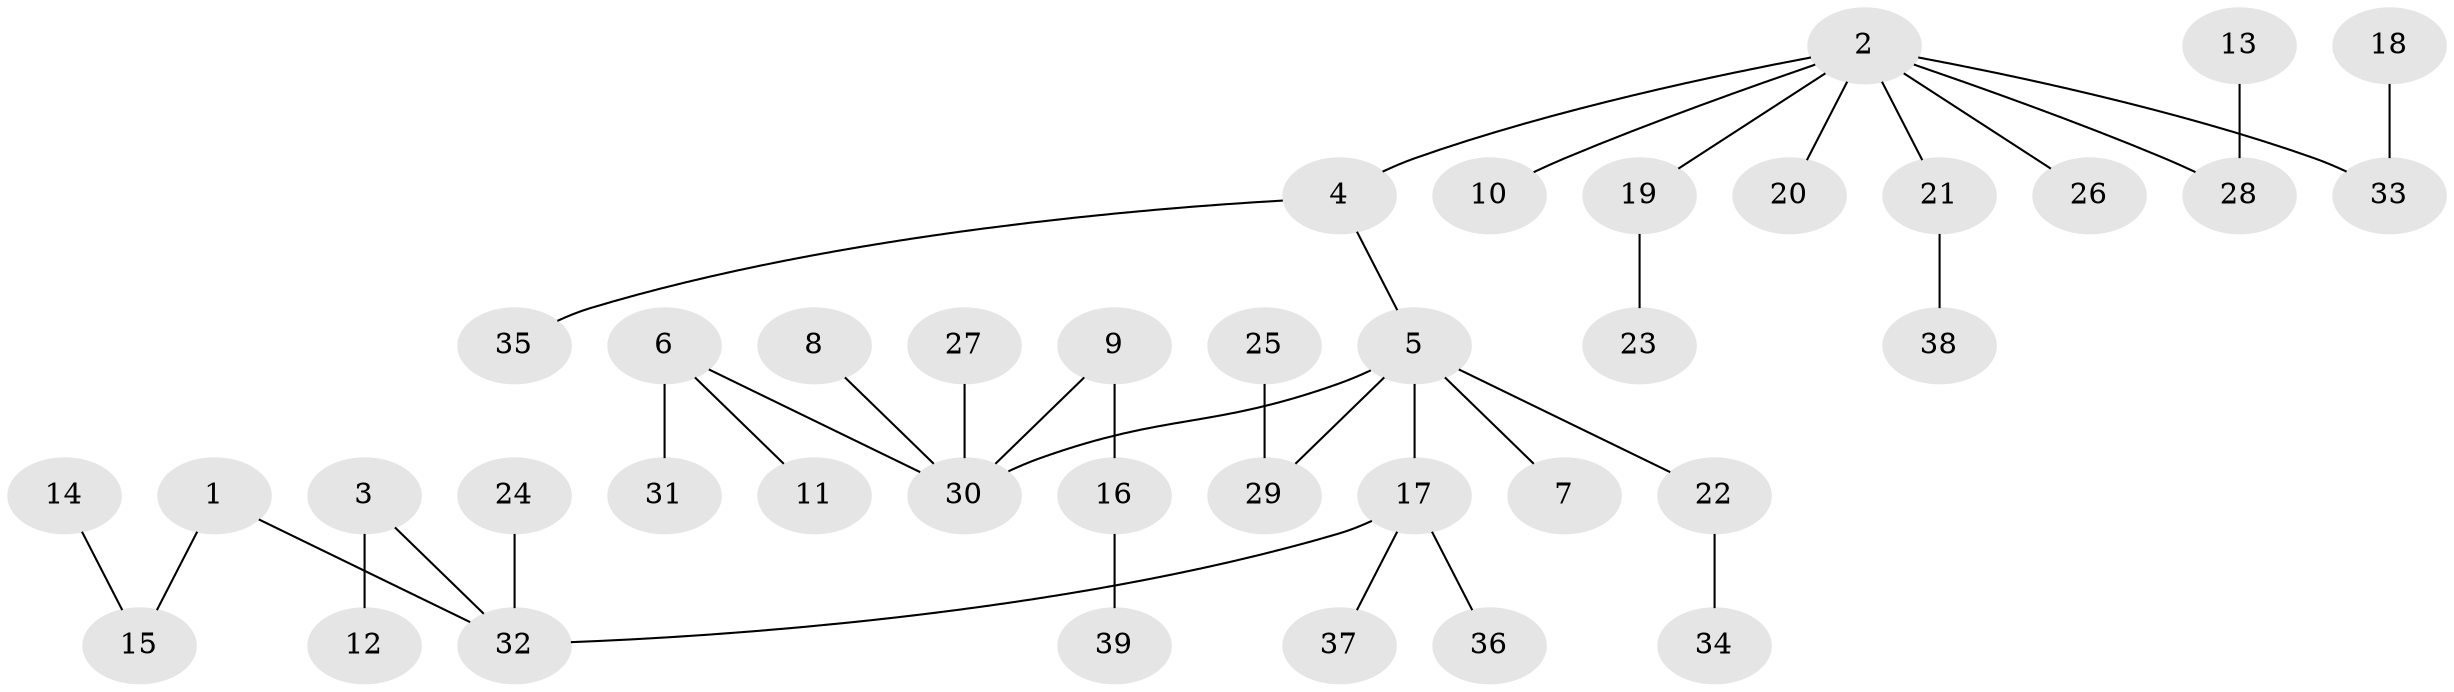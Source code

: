 // original degree distribution, {4: 0.038461538461538464, 5: 0.05128205128205128, 3: 0.19230769230769232, 2: 0.2692307692307692, 1: 0.44871794871794873}
// Generated by graph-tools (version 1.1) at 2025/26/03/09/25 03:26:31]
// undirected, 39 vertices, 38 edges
graph export_dot {
graph [start="1"]
  node [color=gray90,style=filled];
  1;
  2;
  3;
  4;
  5;
  6;
  7;
  8;
  9;
  10;
  11;
  12;
  13;
  14;
  15;
  16;
  17;
  18;
  19;
  20;
  21;
  22;
  23;
  24;
  25;
  26;
  27;
  28;
  29;
  30;
  31;
  32;
  33;
  34;
  35;
  36;
  37;
  38;
  39;
  1 -- 15 [weight=1.0];
  1 -- 32 [weight=1.0];
  2 -- 4 [weight=1.0];
  2 -- 10 [weight=1.0];
  2 -- 19 [weight=1.0];
  2 -- 20 [weight=1.0];
  2 -- 21 [weight=1.0];
  2 -- 26 [weight=1.0];
  2 -- 28 [weight=1.0];
  2 -- 33 [weight=1.0];
  3 -- 12 [weight=1.0];
  3 -- 32 [weight=1.0];
  4 -- 5 [weight=1.0];
  4 -- 35 [weight=1.0];
  5 -- 7 [weight=1.0];
  5 -- 17 [weight=1.0];
  5 -- 22 [weight=1.0];
  5 -- 29 [weight=1.0];
  5 -- 30 [weight=1.0];
  6 -- 11 [weight=1.0];
  6 -- 30 [weight=1.0];
  6 -- 31 [weight=1.0];
  8 -- 30 [weight=1.0];
  9 -- 16 [weight=1.0];
  9 -- 30 [weight=1.0];
  13 -- 28 [weight=1.0];
  14 -- 15 [weight=1.0];
  16 -- 39 [weight=1.0];
  17 -- 32 [weight=1.0];
  17 -- 36 [weight=1.0];
  17 -- 37 [weight=1.0];
  18 -- 33 [weight=1.0];
  19 -- 23 [weight=1.0];
  21 -- 38 [weight=1.0];
  22 -- 34 [weight=1.0];
  24 -- 32 [weight=1.0];
  25 -- 29 [weight=1.0];
  27 -- 30 [weight=1.0];
}

